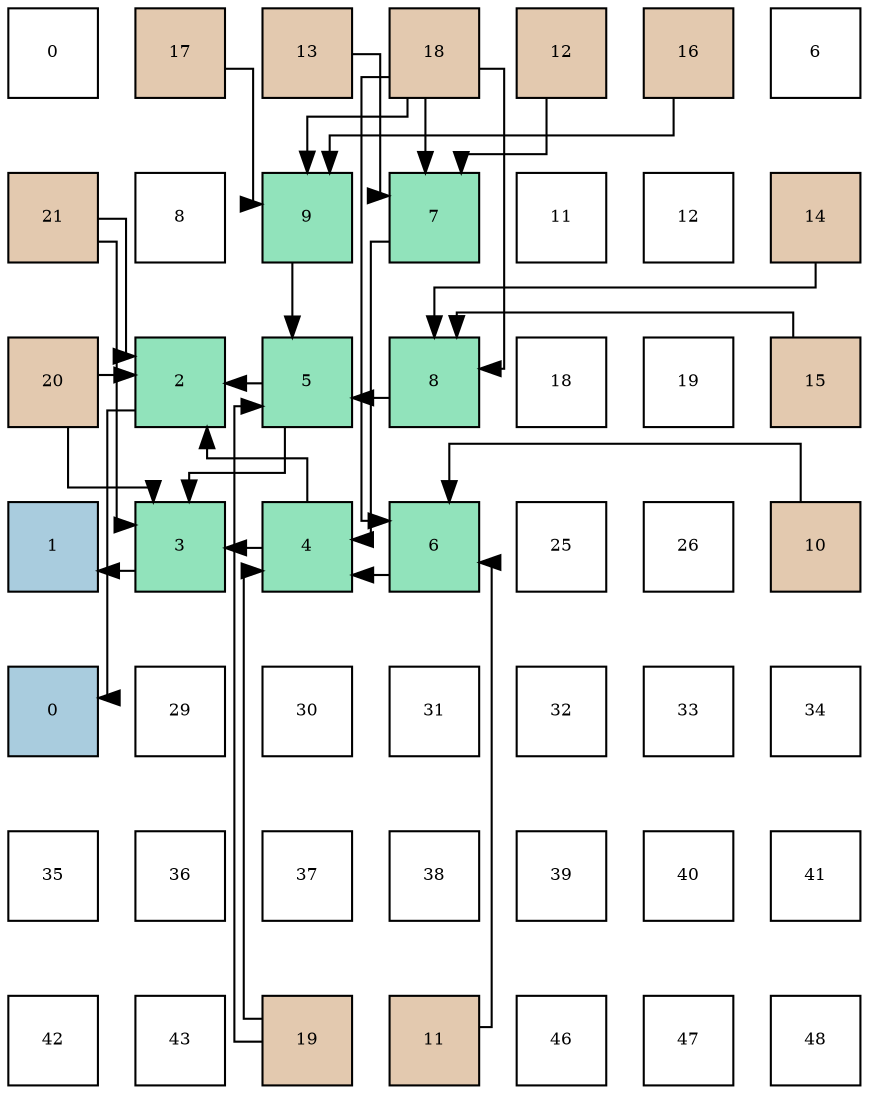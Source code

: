 digraph layout{
 rankdir=TB;
 splines=ortho;
 node [style=filled shape=square fixedsize=true width=0.6];
0[label="0", fontsize=8, fillcolor="#ffffff"];
1[label="17", fontsize=8, fillcolor="#e3c9af"];
2[label="13", fontsize=8, fillcolor="#e3c9af"];
3[label="18", fontsize=8, fillcolor="#e3c9af"];
4[label="12", fontsize=8, fillcolor="#e3c9af"];
5[label="16", fontsize=8, fillcolor="#e3c9af"];
6[label="6", fontsize=8, fillcolor="#ffffff"];
7[label="21", fontsize=8, fillcolor="#e3c9af"];
8[label="8", fontsize=8, fillcolor="#ffffff"];
9[label="9", fontsize=8, fillcolor="#91e3bb"];
10[label="7", fontsize=8, fillcolor="#91e3bb"];
11[label="11", fontsize=8, fillcolor="#ffffff"];
12[label="12", fontsize=8, fillcolor="#ffffff"];
13[label="14", fontsize=8, fillcolor="#e3c9af"];
14[label="20", fontsize=8, fillcolor="#e3c9af"];
15[label="2", fontsize=8, fillcolor="#91e3bb"];
16[label="5", fontsize=8, fillcolor="#91e3bb"];
17[label="8", fontsize=8, fillcolor="#91e3bb"];
18[label="18", fontsize=8, fillcolor="#ffffff"];
19[label="19", fontsize=8, fillcolor="#ffffff"];
20[label="15", fontsize=8, fillcolor="#e3c9af"];
21[label="1", fontsize=8, fillcolor="#a9ccde"];
22[label="3", fontsize=8, fillcolor="#91e3bb"];
23[label="4", fontsize=8, fillcolor="#91e3bb"];
24[label="6", fontsize=8, fillcolor="#91e3bb"];
25[label="25", fontsize=8, fillcolor="#ffffff"];
26[label="26", fontsize=8, fillcolor="#ffffff"];
27[label="10", fontsize=8, fillcolor="#e3c9af"];
28[label="0", fontsize=8, fillcolor="#a9ccde"];
29[label="29", fontsize=8, fillcolor="#ffffff"];
30[label="30", fontsize=8, fillcolor="#ffffff"];
31[label="31", fontsize=8, fillcolor="#ffffff"];
32[label="32", fontsize=8, fillcolor="#ffffff"];
33[label="33", fontsize=8, fillcolor="#ffffff"];
34[label="34", fontsize=8, fillcolor="#ffffff"];
35[label="35", fontsize=8, fillcolor="#ffffff"];
36[label="36", fontsize=8, fillcolor="#ffffff"];
37[label="37", fontsize=8, fillcolor="#ffffff"];
38[label="38", fontsize=8, fillcolor="#ffffff"];
39[label="39", fontsize=8, fillcolor="#ffffff"];
40[label="40", fontsize=8, fillcolor="#ffffff"];
41[label="41", fontsize=8, fillcolor="#ffffff"];
42[label="42", fontsize=8, fillcolor="#ffffff"];
43[label="43", fontsize=8, fillcolor="#ffffff"];
44[label="19", fontsize=8, fillcolor="#e3c9af"];
45[label="11", fontsize=8, fillcolor="#e3c9af"];
46[label="46", fontsize=8, fillcolor="#ffffff"];
47[label="47", fontsize=8, fillcolor="#ffffff"];
48[label="48", fontsize=8, fillcolor="#ffffff"];
edge [constraint=false, style=vis];15 -> 28;
22 -> 21;
23 -> 15;
23 -> 22;
16 -> 15;
16 -> 22;
24 -> 23;
10 -> 23;
17 -> 16;
9 -> 16;
27 -> 24;
45 -> 24;
4 -> 10;
2 -> 10;
13 -> 17;
20 -> 17;
5 -> 9;
1 -> 9;
3 -> 24;
3 -> 10;
3 -> 17;
3 -> 9;
44 -> 23;
44 -> 16;
14 -> 15;
14 -> 22;
7 -> 15;
7 -> 22;
edge [constraint=true, style=invis];
0 -> 7 -> 14 -> 21 -> 28 -> 35 -> 42;
1 -> 8 -> 15 -> 22 -> 29 -> 36 -> 43;
2 -> 9 -> 16 -> 23 -> 30 -> 37 -> 44;
3 -> 10 -> 17 -> 24 -> 31 -> 38 -> 45;
4 -> 11 -> 18 -> 25 -> 32 -> 39 -> 46;
5 -> 12 -> 19 -> 26 -> 33 -> 40 -> 47;
6 -> 13 -> 20 -> 27 -> 34 -> 41 -> 48;
rank = same {0 -> 1 -> 2 -> 3 -> 4 -> 5 -> 6};
rank = same {7 -> 8 -> 9 -> 10 -> 11 -> 12 -> 13};
rank = same {14 -> 15 -> 16 -> 17 -> 18 -> 19 -> 20};
rank = same {21 -> 22 -> 23 -> 24 -> 25 -> 26 -> 27};
rank = same {28 -> 29 -> 30 -> 31 -> 32 -> 33 -> 34};
rank = same {35 -> 36 -> 37 -> 38 -> 39 -> 40 -> 41};
rank = same {42 -> 43 -> 44 -> 45 -> 46 -> 47 -> 48};
}